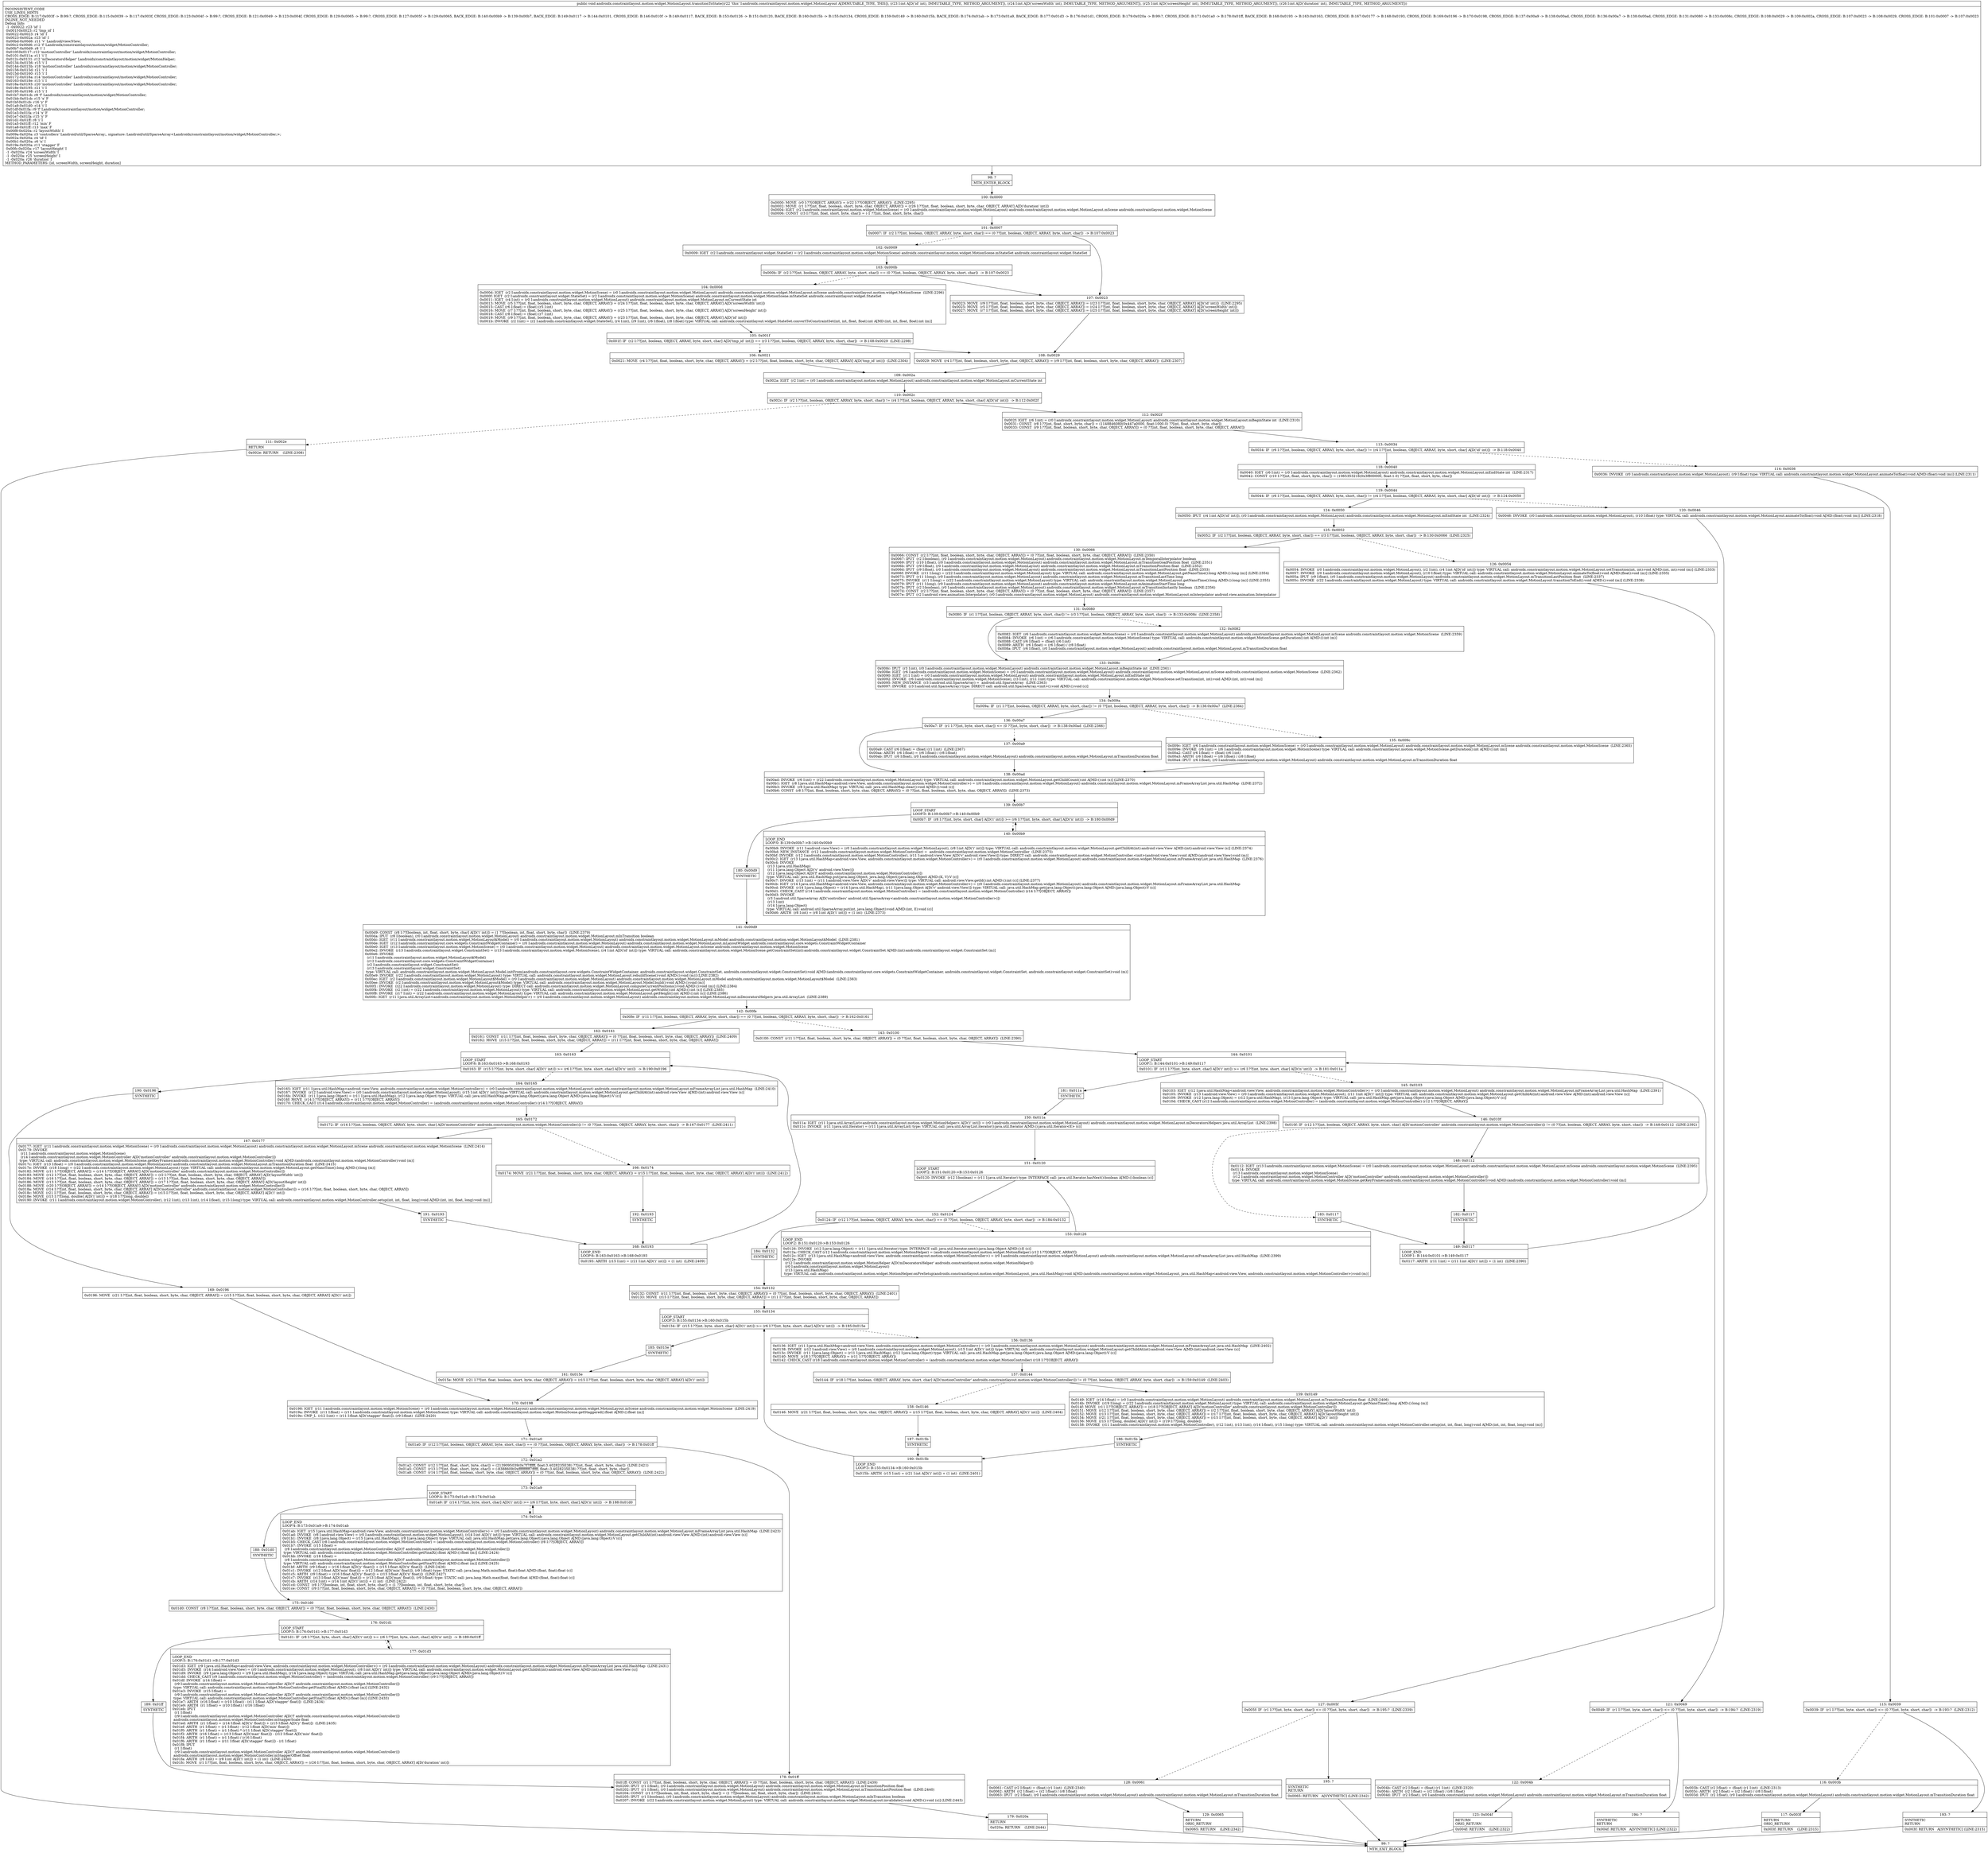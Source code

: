 digraph "CFG forandroidx.constraintlayout.motion.widget.MotionLayout.transitionToState(IIII)V" {
Node_98 [shape=record,label="{98\:\ ?|MTH_ENTER_BLOCK\l}"];
Node_100 [shape=record,label="{100\:\ 0x0000|0x0000: MOVE  (r0 I:??[OBJECT, ARRAY]) = (r22 I:??[OBJECT, ARRAY])  (LINE:2295)\l0x0002: MOVE  (r1 I:??[int, float, boolean, short, byte, char, OBJECT, ARRAY]) = (r26 I:??[int, float, boolean, short, byte, char, OBJECT, ARRAY] A[D('duration' int)]) \l0x0004: IGET  (r2 I:androidx.constraintlayout.motion.widget.MotionScene) = (r0 I:androidx.constraintlayout.motion.widget.MotionLayout) androidx.constraintlayout.motion.widget.MotionLayout.mScene androidx.constraintlayout.motion.widget.MotionScene \l0x0006: CONST  (r3 I:??[int, float, short, byte, char]) = (\-1 ??[int, float, short, byte, char]) \l}"];
Node_101 [shape=record,label="{101\:\ 0x0007|0x0007: IF  (r2 I:??[int, boolean, OBJECT, ARRAY, byte, short, char]) == (0 ??[int, boolean, OBJECT, ARRAY, byte, short, char])  \-\> B:107:0x0023 \l}"];
Node_102 [shape=record,label="{102\:\ 0x0009|0x0009: IGET  (r2 I:androidx.constraintlayout.widget.StateSet) = (r2 I:androidx.constraintlayout.motion.widget.MotionScene) androidx.constraintlayout.motion.widget.MotionScene.mStateSet androidx.constraintlayout.widget.StateSet \l}"];
Node_103 [shape=record,label="{103\:\ 0x000b|0x000b: IF  (r2 I:??[int, boolean, OBJECT, ARRAY, byte, short, char]) == (0 ??[int, boolean, OBJECT, ARRAY, byte, short, char])  \-\> B:107:0x0023 \l}"];
Node_104 [shape=record,label="{104\:\ 0x000d|0x000d: IGET  (r2 I:androidx.constraintlayout.motion.widget.MotionScene) = (r0 I:androidx.constraintlayout.motion.widget.MotionLayout) androidx.constraintlayout.motion.widget.MotionLayout.mScene androidx.constraintlayout.motion.widget.MotionScene  (LINE:2296)\l0x000f: IGET  (r2 I:androidx.constraintlayout.widget.StateSet) = (r2 I:androidx.constraintlayout.motion.widget.MotionScene) androidx.constraintlayout.motion.widget.MotionScene.mStateSet androidx.constraintlayout.widget.StateSet \l0x0011: IGET  (r4 I:int) = (r0 I:androidx.constraintlayout.motion.widget.MotionLayout) androidx.constraintlayout.motion.widget.MotionLayout.mCurrentState int \l0x0013: MOVE  (r5 I:??[int, float, boolean, short, byte, char, OBJECT, ARRAY]) = (r24 I:??[int, float, boolean, short, byte, char, OBJECT, ARRAY] A[D('screenWidth' int)]) \l0x0015: CAST (r6 I:float) = (float) (r5 I:int) \l0x0016: MOVE  (r7 I:??[int, float, boolean, short, byte, char, OBJECT, ARRAY]) = (r25 I:??[int, float, boolean, short, byte, char, OBJECT, ARRAY] A[D('screenHeight' int)]) \l0x0018: CAST (r8 I:float) = (float) (r7 I:int) \l0x0019: MOVE  (r9 I:??[int, float, boolean, short, byte, char, OBJECT, ARRAY]) = (r23 I:??[int, float, boolean, short, byte, char, OBJECT, ARRAY] A[D('id' int)]) \l0x001b: INVOKE  (r2 I:int) = (r2 I:androidx.constraintlayout.widget.StateSet), (r4 I:int), (r9 I:int), (r6 I:float), (r8 I:float) type: VIRTUAL call: androidx.constraintlayout.widget.StateSet.convertToConstraintSet(int, int, float, float):int A[MD:(int, int, float, float):int (m)]\l}"];
Node_105 [shape=record,label="{105\:\ 0x001f|0x001f: IF  (r2 I:??[int, boolean, OBJECT, ARRAY, byte, short, char] A[D('tmp_id' int)]) == (r3 I:??[int, boolean, OBJECT, ARRAY, byte, short, char])  \-\> B:108:0x0029  (LINE:2298)\l}"];
Node_106 [shape=record,label="{106\:\ 0x0021|0x0021: MOVE  (r4 I:??[int, float, boolean, short, byte, char, OBJECT, ARRAY]) = (r2 I:??[int, float, boolean, short, byte, char, OBJECT, ARRAY] A[D('tmp_id' int)])  (LINE:2304)\l}"];
Node_109 [shape=record,label="{109\:\ 0x002a|0x002a: IGET  (r2 I:int) = (r0 I:androidx.constraintlayout.motion.widget.MotionLayout) androidx.constraintlayout.motion.widget.MotionLayout.mCurrentState int \l}"];
Node_110 [shape=record,label="{110\:\ 0x002c|0x002c: IF  (r2 I:??[int, boolean, OBJECT, ARRAY, byte, short, char]) != (r4 I:??[int, boolean, OBJECT, ARRAY, byte, short, char] A[D('id' int)])  \-\> B:112:0x002f \l}"];
Node_111 [shape=record,label="{111\:\ 0x002e|RETURN\l|0x002e: RETURN    (LINE:2308)\l}"];
Node_99 [shape=record,label="{99\:\ ?|MTH_EXIT_BLOCK\l}"];
Node_112 [shape=record,label="{112\:\ 0x002f|0x002f: IGET  (r6 I:int) = (r0 I:androidx.constraintlayout.motion.widget.MotionLayout) androidx.constraintlayout.motion.widget.MotionLayout.mBeginState int  (LINE:2310)\l0x0031: CONST  (r8 I:??[int, float, short, byte, char]) = (1148846080(0x447a0000, float:1000.0) ??[int, float, short, byte, char]) \l0x0033: CONST  (r9 I:??[int, float, boolean, short, byte, char, OBJECT, ARRAY]) = (0 ??[int, float, boolean, short, byte, char, OBJECT, ARRAY]) \l}"];
Node_113 [shape=record,label="{113\:\ 0x0034|0x0034: IF  (r6 I:??[int, boolean, OBJECT, ARRAY, byte, short, char]) != (r4 I:??[int, boolean, OBJECT, ARRAY, byte, short, char] A[D('id' int)])  \-\> B:118:0x0040 \l}"];
Node_114 [shape=record,label="{114\:\ 0x0036|0x0036: INVOKE  (r0 I:androidx.constraintlayout.motion.widget.MotionLayout), (r9 I:float) type: VIRTUAL call: androidx.constraintlayout.motion.widget.MotionLayout.animateTo(float):void A[MD:(float):void (m)] (LINE:2311)\l}"];
Node_115 [shape=record,label="{115\:\ 0x0039|0x0039: IF  (r1 I:??[int, byte, short, char]) \<= (0 ??[int, byte, short, char])  \-\> B:193:?  (LINE:2312)\l}"];
Node_116 [shape=record,label="{116\:\ 0x003b|0x003b: CAST (r2 I:float) = (float) (r1 I:int)  (LINE:2313)\l0x003c: ARITH  (r2 I:float) = (r2 I:float) \/ (r8 I:float) \l0x003d: IPUT  (r2 I:float), (r0 I:androidx.constraintlayout.motion.widget.MotionLayout) androidx.constraintlayout.motion.widget.MotionLayout.mTransitionDuration float \l}"];
Node_117 [shape=record,label="{117\:\ 0x003f|RETURN\lORIG_RETURN\l|0x003f: RETURN    (LINE:2315)\l}"];
Node_193 [shape=record,label="{193\:\ ?|SYNTHETIC\lRETURN\l|0x003f: RETURN   A[SYNTHETIC] (LINE:2315)\l}"];
Node_118 [shape=record,label="{118\:\ 0x0040|0x0040: IGET  (r6 I:int) = (r0 I:androidx.constraintlayout.motion.widget.MotionLayout) androidx.constraintlayout.motion.widget.MotionLayout.mEndState int  (LINE:2317)\l0x0042: CONST  (r10 I:??[int, float, short, byte, char]) = (1065353216(0x3f800000, float:1.0) ??[int, float, short, byte, char]) \l}"];
Node_119 [shape=record,label="{119\:\ 0x0044|0x0044: IF  (r6 I:??[int, boolean, OBJECT, ARRAY, byte, short, char]) != (r4 I:??[int, boolean, OBJECT, ARRAY, byte, short, char] A[D('id' int)])  \-\> B:124:0x0050 \l}"];
Node_120 [shape=record,label="{120\:\ 0x0046|0x0046: INVOKE  (r0 I:androidx.constraintlayout.motion.widget.MotionLayout), (r10 I:float) type: VIRTUAL call: androidx.constraintlayout.motion.widget.MotionLayout.animateTo(float):void A[MD:(float):void (m)] (LINE:2318)\l}"];
Node_121 [shape=record,label="{121\:\ 0x0049|0x0049: IF  (r1 I:??[int, byte, short, char]) \<= (0 ??[int, byte, short, char])  \-\> B:194:?  (LINE:2319)\l}"];
Node_122 [shape=record,label="{122\:\ 0x004b|0x004b: CAST (r2 I:float) = (float) (r1 I:int)  (LINE:2320)\l0x004c: ARITH  (r2 I:float) = (r2 I:float) \/ (r8 I:float) \l0x004d: IPUT  (r2 I:float), (r0 I:androidx.constraintlayout.motion.widget.MotionLayout) androidx.constraintlayout.motion.widget.MotionLayout.mTransitionDuration float \l}"];
Node_123 [shape=record,label="{123\:\ 0x004f|RETURN\lORIG_RETURN\l|0x004f: RETURN    (LINE:2322)\l}"];
Node_194 [shape=record,label="{194\:\ ?|SYNTHETIC\lRETURN\l|0x004f: RETURN   A[SYNTHETIC] (LINE:2322)\l}"];
Node_124 [shape=record,label="{124\:\ 0x0050|0x0050: IPUT  (r4 I:int A[D('id' int)]), (r0 I:androidx.constraintlayout.motion.widget.MotionLayout) androidx.constraintlayout.motion.widget.MotionLayout.mEndState int  (LINE:2324)\l}"];
Node_125 [shape=record,label="{125\:\ 0x0052|0x0052: IF  (r2 I:??[int, boolean, OBJECT, ARRAY, byte, short, char]) == (r3 I:??[int, boolean, OBJECT, ARRAY, byte, short, char])  \-\> B:130:0x0066  (LINE:2325)\l}"];
Node_126 [shape=record,label="{126\:\ 0x0054|0x0054: INVOKE  (r0 I:androidx.constraintlayout.motion.widget.MotionLayout), (r2 I:int), (r4 I:int A[D('id' int)]) type: VIRTUAL call: androidx.constraintlayout.motion.widget.MotionLayout.setTransition(int, int):void A[MD:(int, int):void (m)] (LINE:2333)\l0x0057: INVOKE  (r0 I:androidx.constraintlayout.motion.widget.MotionLayout), (r10 I:float) type: VIRTUAL call: androidx.constraintlayout.motion.widget.MotionLayout.animateTo(float):void A[MD:(float):void (m)] (LINE:2335)\l0x005a: IPUT  (r9 I:float), (r0 I:androidx.constraintlayout.motion.widget.MotionLayout) androidx.constraintlayout.motion.widget.MotionLayout.mTransitionLastPosition float  (LINE:2337)\l0x005c: INVOKE  (r22 I:androidx.constraintlayout.motion.widget.MotionLayout) type: VIRTUAL call: androidx.constraintlayout.motion.widget.MotionLayout.transitionToEnd():void A[MD:():void (m)] (LINE:2338)\l}"];
Node_127 [shape=record,label="{127\:\ 0x005f|0x005f: IF  (r1 I:??[int, byte, short, char]) \<= (0 ??[int, byte, short, char])  \-\> B:195:?  (LINE:2339)\l}"];
Node_128 [shape=record,label="{128\:\ 0x0061|0x0061: CAST (r2 I:float) = (float) (r1 I:int)  (LINE:2340)\l0x0062: ARITH  (r2 I:float) = (r2 I:float) \/ (r8 I:float) \l0x0063: IPUT  (r2 I:float), (r0 I:androidx.constraintlayout.motion.widget.MotionLayout) androidx.constraintlayout.motion.widget.MotionLayout.mTransitionDuration float \l}"];
Node_129 [shape=record,label="{129\:\ 0x0065|RETURN\lORIG_RETURN\l|0x0065: RETURN    (LINE:2342)\l}"];
Node_195 [shape=record,label="{195\:\ ?|SYNTHETIC\lRETURN\l|0x0065: RETURN   A[SYNTHETIC] (LINE:2342)\l}"];
Node_130 [shape=record,label="{130\:\ 0x0066|0x0066: CONST  (r2 I:??[int, float, boolean, short, byte, char, OBJECT, ARRAY]) = (0 ??[int, float, boolean, short, byte, char, OBJECT, ARRAY])  (LINE:2350)\l0x0067: IPUT  (r2 I:boolean), (r0 I:androidx.constraintlayout.motion.widget.MotionLayout) androidx.constraintlayout.motion.widget.MotionLayout.mTemporalInterpolator boolean \l0x0069: IPUT  (r10 I:float), (r0 I:androidx.constraintlayout.motion.widget.MotionLayout) androidx.constraintlayout.motion.widget.MotionLayout.mTransitionGoalPosition float  (LINE:2351)\l0x006b: IPUT  (r9 I:float), (r0 I:androidx.constraintlayout.motion.widget.MotionLayout) androidx.constraintlayout.motion.widget.MotionLayout.mTransitionPosition float  (LINE:2352)\l0x006d: IPUT  (r9 I:float), (r0 I:androidx.constraintlayout.motion.widget.MotionLayout) androidx.constraintlayout.motion.widget.MotionLayout.mTransitionLastPosition float  (LINE:2353)\l0x006f: INVOKE  (r11 I:long) = (r22 I:androidx.constraintlayout.motion.widget.MotionLayout) type: VIRTUAL call: androidx.constraintlayout.motion.widget.MotionLayout.getNanoTime():long A[MD:():long (m)] (LINE:2354)\l0x0073: IPUT  (r11 I:long), (r0 I:androidx.constraintlayout.motion.widget.MotionLayout) androidx.constraintlayout.motion.widget.MotionLayout.mTransitionLastTime long \l0x0075: INVOKE  (r11 I:long) = (r22 I:androidx.constraintlayout.motion.widget.MotionLayout) type: VIRTUAL call: androidx.constraintlayout.motion.widget.MotionLayout.getNanoTime():long A[MD:():long (m)] (LINE:2355)\l0x0079: IPUT  (r11 I:long), (r0 I:androidx.constraintlayout.motion.widget.MotionLayout) androidx.constraintlayout.motion.widget.MotionLayout.mAnimationStartTime long \l0x007b: IPUT  (r2 I:boolean), (r0 I:androidx.constraintlayout.motion.widget.MotionLayout) androidx.constraintlayout.motion.widget.MotionLayout.mTransitionInstantly boolean  (LINE:2356)\l0x007d: CONST  (r2 I:??[int, float, boolean, short, byte, char, OBJECT, ARRAY]) = (0 ??[int, float, boolean, short, byte, char, OBJECT, ARRAY])  (LINE:2357)\l0x007e: IPUT  (r2 I:android.view.animation.Interpolator), (r0 I:androidx.constraintlayout.motion.widget.MotionLayout) androidx.constraintlayout.motion.widget.MotionLayout.mInterpolator android.view.animation.Interpolator \l}"];
Node_131 [shape=record,label="{131\:\ 0x0080|0x0080: IF  (r1 I:??[int, boolean, OBJECT, ARRAY, byte, short, char]) != (r3 I:??[int, boolean, OBJECT, ARRAY, byte, short, char])  \-\> B:133:0x008c  (LINE:2358)\l}"];
Node_132 [shape=record,label="{132\:\ 0x0082|0x0082: IGET  (r6 I:androidx.constraintlayout.motion.widget.MotionScene) = (r0 I:androidx.constraintlayout.motion.widget.MotionLayout) androidx.constraintlayout.motion.widget.MotionLayout.mScene androidx.constraintlayout.motion.widget.MotionScene  (LINE:2359)\l0x0084: INVOKE  (r6 I:int) = (r6 I:androidx.constraintlayout.motion.widget.MotionScene) type: VIRTUAL call: androidx.constraintlayout.motion.widget.MotionScene.getDuration():int A[MD:():int (m)]\l0x0088: CAST (r6 I:float) = (float) (r6 I:int) \l0x0089: ARITH  (r6 I:float) = (r6 I:float) \/ (r8 I:float) \l0x008a: IPUT  (r6 I:float), (r0 I:androidx.constraintlayout.motion.widget.MotionLayout) androidx.constraintlayout.motion.widget.MotionLayout.mTransitionDuration float \l}"];
Node_133 [shape=record,label="{133\:\ 0x008c|0x008c: IPUT  (r3 I:int), (r0 I:androidx.constraintlayout.motion.widget.MotionLayout) androidx.constraintlayout.motion.widget.MotionLayout.mBeginState int  (LINE:2361)\l0x008e: IGET  (r6 I:androidx.constraintlayout.motion.widget.MotionScene) = (r0 I:androidx.constraintlayout.motion.widget.MotionLayout) androidx.constraintlayout.motion.widget.MotionLayout.mScene androidx.constraintlayout.motion.widget.MotionScene  (LINE:2362)\l0x0090: IGET  (r11 I:int) = (r0 I:androidx.constraintlayout.motion.widget.MotionLayout) androidx.constraintlayout.motion.widget.MotionLayout.mEndState int \l0x0092: INVOKE  (r6 I:androidx.constraintlayout.motion.widget.MotionScene), (r3 I:int), (r11 I:int) type: VIRTUAL call: androidx.constraintlayout.motion.widget.MotionScene.setTransition(int, int):void A[MD:(int, int):void (m)]\l0x0095: NEW_INSTANCE  (r3 I:android.util.SparseArray) =  android.util.SparseArray  (LINE:2363)\l0x0097: INVOKE  (r3 I:android.util.SparseArray) type: DIRECT call: android.util.SparseArray.\<init\>():void A[MD:():void (c)]\l}"];
Node_134 [shape=record,label="{134\:\ 0x009a|0x009a: IF  (r1 I:??[int, boolean, OBJECT, ARRAY, byte, short, char]) != (0 ??[int, boolean, OBJECT, ARRAY, byte, short, char])  \-\> B:136:0x00a7  (LINE:2364)\l}"];
Node_135 [shape=record,label="{135\:\ 0x009c|0x009c: IGET  (r6 I:androidx.constraintlayout.motion.widget.MotionScene) = (r0 I:androidx.constraintlayout.motion.widget.MotionLayout) androidx.constraintlayout.motion.widget.MotionLayout.mScene androidx.constraintlayout.motion.widget.MotionScene  (LINE:2365)\l0x009e: INVOKE  (r6 I:int) = (r6 I:androidx.constraintlayout.motion.widget.MotionScene) type: VIRTUAL call: androidx.constraintlayout.motion.widget.MotionScene.getDuration():int A[MD:():int (m)]\l0x00a2: CAST (r6 I:float) = (float) (r6 I:int) \l0x00a3: ARITH  (r6 I:float) = (r6 I:float) \/ (r8 I:float) \l0x00a4: IPUT  (r6 I:float), (r0 I:androidx.constraintlayout.motion.widget.MotionLayout) androidx.constraintlayout.motion.widget.MotionLayout.mTransitionDuration float \l}"];
Node_138 [shape=record,label="{138\:\ 0x00ad|0x00ad: INVOKE  (r6 I:int) = (r22 I:androidx.constraintlayout.motion.widget.MotionLayout) type: VIRTUAL call: androidx.constraintlayout.motion.widget.MotionLayout.getChildCount():int A[MD:():int (s)] (LINE:2370)\l0x00b1: IGET  (r8 I:java.util.HashMap\<android.view.View, androidx.constraintlayout.motion.widget.MotionController\>) = (r0 I:androidx.constraintlayout.motion.widget.MotionLayout) androidx.constraintlayout.motion.widget.MotionLayout.mFrameArrayList java.util.HashMap  (LINE:2372)\l0x00b3: INVOKE  (r8 I:java.util.HashMap) type: VIRTUAL call: java.util.HashMap.clear():void A[MD:():void (c)]\l0x00b6: CONST  (r8 I:??[int, float, boolean, short, byte, char, OBJECT, ARRAY]) = (0 ??[int, float, boolean, short, byte, char, OBJECT, ARRAY])  (LINE:2373)\l}"];
Node_139 [shape=record,label="{139\:\ 0x00b7|LOOP_START\lLOOP:0: B:139:0x00b7\-\>B:140:0x00b9\l|0x00b7: IF  (r8 I:??[int, byte, short, char] A[D('i' int)]) \>= (r6 I:??[int, byte, short, char] A[D('n' int)])  \-\> B:180:0x00d9 \l}"];
Node_140 [shape=record,label="{140\:\ 0x00b9|LOOP_END\lLOOP:0: B:139:0x00b7\-\>B:140:0x00b9\l|0x00b9: INVOKE  (r11 I:android.view.View) = (r0 I:androidx.constraintlayout.motion.widget.MotionLayout), (r8 I:int A[D('i' int)]) type: VIRTUAL call: androidx.constraintlayout.motion.widget.MotionLayout.getChildAt(int):android.view.View A[MD:(int):android.view.View (s)] (LINE:2374)\l0x00bd: NEW_INSTANCE  (r12 I:androidx.constraintlayout.motion.widget.MotionController) =  androidx.constraintlayout.motion.widget.MotionController  (LINE:2375)\l0x00bf: INVOKE  (r12 I:androidx.constraintlayout.motion.widget.MotionController), (r11 I:android.view.View A[D('v' android.view.View)]) type: DIRECT call: androidx.constraintlayout.motion.widget.MotionController.\<init\>(android.view.View):void A[MD:(android.view.View):void (m)]\l0x00c2: IGET  (r13 I:java.util.HashMap\<android.view.View, androidx.constraintlayout.motion.widget.MotionController\>) = (r0 I:androidx.constraintlayout.motion.widget.MotionLayout) androidx.constraintlayout.motion.widget.MotionLayout.mFrameArrayList java.util.HashMap  (LINE:2376)\l0x00c4: INVOKE  \l  (r13 I:java.util.HashMap)\l  (r11 I:java.lang.Object A[D('v' android.view.View)])\l  (r12 I:java.lang.Object A[D('f' androidx.constraintlayout.motion.widget.MotionController)])\l type: VIRTUAL call: java.util.HashMap.put(java.lang.Object, java.lang.Object):java.lang.Object A[MD:(K, V):V (c)]\l0x00c7: INVOKE  (r13 I:int) = (r11 I:android.view.View A[D('v' android.view.View)]) type: VIRTUAL call: android.view.View.getId():int A[MD:():int (c)] (LINE:2377)\l0x00cb: IGET  (r14 I:java.util.HashMap\<android.view.View, androidx.constraintlayout.motion.widget.MotionController\>) = (r0 I:androidx.constraintlayout.motion.widget.MotionLayout) androidx.constraintlayout.motion.widget.MotionLayout.mFrameArrayList java.util.HashMap \l0x00cd: INVOKE  (r14 I:java.lang.Object) = (r14 I:java.util.HashMap), (r11 I:java.lang.Object A[D('v' android.view.View)]) type: VIRTUAL call: java.util.HashMap.get(java.lang.Object):java.lang.Object A[MD:(java.lang.Object):V (c)]\l0x00d1: CHECK_CAST (r14 I:androidx.constraintlayout.motion.widget.MotionController) = (androidx.constraintlayout.motion.widget.MotionController) (r14 I:??[OBJECT, ARRAY]) \l0x00d3: INVOKE  \l  (r3 I:android.util.SparseArray A[D('controllers' android.util.SparseArray\<androidx.constraintlayout.motion.widget.MotionController\>)])\l  (r13 I:int)\l  (r14 I:java.lang.Object)\l type: VIRTUAL call: android.util.SparseArray.put(int, java.lang.Object):void A[MD:(int, E):void (c)]\l0x00d6: ARITH  (r8 I:int) = (r8 I:int A[D('i' int)]) + (1 int)  (LINE:2373)\l}"];
Node_180 [shape=record,label="{180\:\ 0x00d9|SYNTHETIC\l}"];
Node_141 [shape=record,label="{141\:\ 0x00d9|0x00d9: CONST  (r8 I:??[boolean, int, float, short, byte, char] A[D('i' int)]) = (1 ??[boolean, int, float, short, byte, char])  (LINE:2379)\l0x00da: IPUT  (r8 I:boolean), (r0 I:androidx.constraintlayout.motion.widget.MotionLayout) androidx.constraintlayout.motion.widget.MotionLayout.mInTransition boolean \l0x00dc: IGET  (r11 I:androidx.constraintlayout.motion.widget.MotionLayout$Model) = (r0 I:androidx.constraintlayout.motion.widget.MotionLayout) androidx.constraintlayout.motion.widget.MotionLayout.mModel androidx.constraintlayout.motion.widget.MotionLayout$Model  (LINE:2381)\l0x00de: IGET  (r12 I:androidx.constraintlayout.core.widgets.ConstraintWidgetContainer) = (r0 I:androidx.constraintlayout.motion.widget.MotionLayout) androidx.constraintlayout.motion.widget.MotionLayout.mLayoutWidget androidx.constraintlayout.core.widgets.ConstraintWidgetContainer \l0x00e0: IGET  (r13 I:androidx.constraintlayout.motion.widget.MotionScene) = (r0 I:androidx.constraintlayout.motion.widget.MotionLayout) androidx.constraintlayout.motion.widget.MotionLayout.mScene androidx.constraintlayout.motion.widget.MotionScene \l0x00e2: INVOKE  (r13 I:androidx.constraintlayout.widget.ConstraintSet) = (r13 I:androidx.constraintlayout.motion.widget.MotionScene), (r4 I:int A[D('id' int)]) type: VIRTUAL call: androidx.constraintlayout.motion.widget.MotionScene.getConstraintSet(int):androidx.constraintlayout.widget.ConstraintSet A[MD:(int):androidx.constraintlayout.widget.ConstraintSet (m)]\l0x00e6: INVOKE  \l  (r11 I:androidx.constraintlayout.motion.widget.MotionLayout$Model)\l  (r12 I:androidx.constraintlayout.core.widgets.ConstraintWidgetContainer)\l  (r2 I:androidx.constraintlayout.widget.ConstraintSet)\l  (r13 I:androidx.constraintlayout.widget.ConstraintSet)\l type: VIRTUAL call: androidx.constraintlayout.motion.widget.MotionLayout.Model.initFrom(androidx.constraintlayout.core.widgets.ConstraintWidgetContainer, androidx.constraintlayout.widget.ConstraintSet, androidx.constraintlayout.widget.ConstraintSet):void A[MD:(androidx.constraintlayout.core.widgets.ConstraintWidgetContainer, androidx.constraintlayout.widget.ConstraintSet, androidx.constraintlayout.widget.ConstraintSet):void (m)]\l0x00e9: INVOKE  (r22 I:androidx.constraintlayout.motion.widget.MotionLayout) type: VIRTUAL call: androidx.constraintlayout.motion.widget.MotionLayout.rebuildScene():void A[MD:():void (m)] (LINE:2382)\l0x00ec: IGET  (r2 I:androidx.constraintlayout.motion.widget.MotionLayout$Model) = (r0 I:androidx.constraintlayout.motion.widget.MotionLayout) androidx.constraintlayout.motion.widget.MotionLayout.mModel androidx.constraintlayout.motion.widget.MotionLayout$Model  (LINE:2383)\l0x00ee: INVOKE  (r2 I:androidx.constraintlayout.motion.widget.MotionLayout$Model) type: VIRTUAL call: androidx.constraintlayout.motion.widget.MotionLayout.Model.build():void A[MD:():void (m)]\l0x00f1: INVOKE  (r22 I:androidx.constraintlayout.motion.widget.MotionLayout) type: DIRECT call: androidx.constraintlayout.motion.widget.MotionLayout.computeCurrentPositions():void A[MD:():void (m)] (LINE:2384)\l0x00f4: INVOKE  (r2 I:int) = (r22 I:androidx.constraintlayout.motion.widget.MotionLayout) type: VIRTUAL call: androidx.constraintlayout.motion.widget.MotionLayout.getWidth():int A[MD:():int (s)] (LINE:2385)\l0x00f8: INVOKE  (r17 I:int) = (r22 I:androidx.constraintlayout.motion.widget.MotionLayout) type: VIRTUAL call: androidx.constraintlayout.motion.widget.MotionLayout.getHeight():int A[MD:():int (s)] (LINE:2386)\l0x00fc: IGET  (r11 I:java.util.ArrayList\<androidx.constraintlayout.motion.widget.MotionHelper\>) = (r0 I:androidx.constraintlayout.motion.widget.MotionLayout) androidx.constraintlayout.motion.widget.MotionLayout.mDecoratorsHelpers java.util.ArrayList  (LINE:2389)\l}"];
Node_142 [shape=record,label="{142\:\ 0x00fe|0x00fe: IF  (r11 I:??[int, boolean, OBJECT, ARRAY, byte, short, char]) == (0 ??[int, boolean, OBJECT, ARRAY, byte, short, char])  \-\> B:162:0x0161 \l}"];
Node_143 [shape=record,label="{143\:\ 0x0100|0x0100: CONST  (r11 I:??[int, float, boolean, short, byte, char, OBJECT, ARRAY]) = (0 ??[int, float, boolean, short, byte, char, OBJECT, ARRAY])  (LINE:2390)\l}"];
Node_144 [shape=record,label="{144\:\ 0x0101|LOOP_START\lLOOP:1: B:144:0x0101\-\>B:149:0x0117\l|0x0101: IF  (r11 I:??[int, byte, short, char] A[D('i' int)]) \>= (r6 I:??[int, byte, short, char] A[D('n' int)])  \-\> B:181:0x011a \l}"];
Node_145 [shape=record,label="{145\:\ 0x0103|0x0103: IGET  (r12 I:java.util.HashMap\<android.view.View, androidx.constraintlayout.motion.widget.MotionController\>) = (r0 I:androidx.constraintlayout.motion.widget.MotionLayout) androidx.constraintlayout.motion.widget.MotionLayout.mFrameArrayList java.util.HashMap  (LINE:2391)\l0x0105: INVOKE  (r13 I:android.view.View) = (r0 I:androidx.constraintlayout.motion.widget.MotionLayout), (r11 I:int A[D('i' int)]) type: VIRTUAL call: androidx.constraintlayout.motion.widget.MotionLayout.getChildAt(int):android.view.View A[MD:(int):android.view.View (s)]\l0x0109: INVOKE  (r12 I:java.lang.Object) = (r12 I:java.util.HashMap), (r13 I:java.lang.Object) type: VIRTUAL call: java.util.HashMap.get(java.lang.Object):java.lang.Object A[MD:(java.lang.Object):V (c)]\l0x010d: CHECK_CAST (r12 I:androidx.constraintlayout.motion.widget.MotionController) = (androidx.constraintlayout.motion.widget.MotionController) (r12 I:??[OBJECT, ARRAY]) \l}"];
Node_146 [shape=record,label="{146\:\ 0x010f|0x010f: IF  (r12 I:??[int, boolean, OBJECT, ARRAY, byte, short, char] A[D('motionController' androidx.constraintlayout.motion.widget.MotionController)]) != (0 ??[int, boolean, OBJECT, ARRAY, byte, short, char])  \-\> B:148:0x0112  (LINE:2392)\l}"];
Node_148 [shape=record,label="{148\:\ 0x0112|0x0112: IGET  (r13 I:androidx.constraintlayout.motion.widget.MotionScene) = (r0 I:androidx.constraintlayout.motion.widget.MotionLayout) androidx.constraintlayout.motion.widget.MotionLayout.mScene androidx.constraintlayout.motion.widget.MotionScene  (LINE:2395)\l0x0114: INVOKE  \l  (r13 I:androidx.constraintlayout.motion.widget.MotionScene)\l  (r12 I:androidx.constraintlayout.motion.widget.MotionController A[D('motionController' androidx.constraintlayout.motion.widget.MotionController)])\l type: VIRTUAL call: androidx.constraintlayout.motion.widget.MotionScene.getKeyFrames(androidx.constraintlayout.motion.widget.MotionController):void A[MD:(androidx.constraintlayout.motion.widget.MotionController):void (m)]\l}"];
Node_182 [shape=record,label="{182\:\ 0x0117|SYNTHETIC\l}"];
Node_149 [shape=record,label="{149\:\ 0x0117|LOOP_END\lLOOP:1: B:144:0x0101\-\>B:149:0x0117\l|0x0117: ARITH  (r11 I:int) = (r11 I:int A[D('i' int)]) + (1 int)  (LINE:2390)\l}"];
Node_183 [shape=record,label="{183\:\ 0x0117|SYNTHETIC\l}"];
Node_181 [shape=record,label="{181\:\ 0x011a|SYNTHETIC\l}"];
Node_150 [shape=record,label="{150\:\ 0x011a|0x011a: IGET  (r11 I:java.util.ArrayList\<androidx.constraintlayout.motion.widget.MotionHelper\> A[D('i' int)]) = (r0 I:androidx.constraintlayout.motion.widget.MotionLayout) androidx.constraintlayout.motion.widget.MotionLayout.mDecoratorsHelpers java.util.ArrayList  (LINE:2398)\l0x011c: INVOKE  (r11 I:java.util.Iterator) = (r11 I:java.util.ArrayList) type: VIRTUAL call: java.util.ArrayList.iterator():java.util.Iterator A[MD:():java.util.Iterator\<E\> (c)]\l}"];
Node_151 [shape=record,label="{151\:\ 0x0120|LOOP_START\lLOOP:2: B:151:0x0120\-\>B:153:0x0126\l|0x0120: INVOKE  (r12 I:boolean) = (r11 I:java.util.Iterator) type: INTERFACE call: java.util.Iterator.hasNext():boolean A[MD:():boolean (c)]\l}"];
Node_152 [shape=record,label="{152\:\ 0x0124|0x0124: IF  (r12 I:??[int, boolean, OBJECT, ARRAY, byte, short, char]) == (0 ??[int, boolean, OBJECT, ARRAY, byte, short, char])  \-\> B:184:0x0132 \l}"];
Node_153 [shape=record,label="{153\:\ 0x0126|LOOP_END\lLOOP:2: B:151:0x0120\-\>B:153:0x0126\l|0x0126: INVOKE  (r12 I:java.lang.Object) = (r11 I:java.util.Iterator) type: INTERFACE call: java.util.Iterator.next():java.lang.Object A[MD:():E (c)]\l0x012a: CHECK_CAST (r12 I:androidx.constraintlayout.motion.widget.MotionHelper) = (androidx.constraintlayout.motion.widget.MotionHelper) (r12 I:??[OBJECT, ARRAY]) \l0x012c: IGET  (r13 I:java.util.HashMap\<android.view.View, androidx.constraintlayout.motion.widget.MotionController\>) = (r0 I:androidx.constraintlayout.motion.widget.MotionLayout) androidx.constraintlayout.motion.widget.MotionLayout.mFrameArrayList java.util.HashMap  (LINE:2399)\l0x012e: INVOKE  \l  (r12 I:androidx.constraintlayout.motion.widget.MotionHelper A[D('mDecoratorsHelper' androidx.constraintlayout.motion.widget.MotionHelper)])\l  (r0 I:androidx.constraintlayout.motion.widget.MotionLayout)\l  (r13 I:java.util.HashMap)\l type: VIRTUAL call: androidx.constraintlayout.motion.widget.MotionHelper.onPreSetup(androidx.constraintlayout.motion.widget.MotionLayout, java.util.HashMap):void A[MD:(androidx.constraintlayout.motion.widget.MotionLayout, java.util.HashMap\<android.view.View, androidx.constraintlayout.motion.widget.MotionController\>):void (m)]\l}"];
Node_184 [shape=record,label="{184\:\ 0x0132|SYNTHETIC\l}"];
Node_154 [shape=record,label="{154\:\ 0x0132|0x0132: CONST  (r11 I:??[int, float, boolean, short, byte, char, OBJECT, ARRAY]) = (0 ??[int, float, boolean, short, byte, char, OBJECT, ARRAY])  (LINE:2401)\l0x0133: MOVE  (r15 I:??[int, float, boolean, short, byte, char, OBJECT, ARRAY]) = (r11 I:??[int, float, boolean, short, byte, char, OBJECT, ARRAY]) \l}"];
Node_155 [shape=record,label="{155\:\ 0x0134|LOOP_START\lLOOP:3: B:155:0x0134\-\>B:160:0x015b\l|0x0134: IF  (r15 I:??[int, byte, short, char] A[D('i' int)]) \>= (r6 I:??[int, byte, short, char] A[D('n' int)])  \-\> B:185:0x015e \l}"];
Node_156 [shape=record,label="{156\:\ 0x0136|0x0136: IGET  (r11 I:java.util.HashMap\<android.view.View, androidx.constraintlayout.motion.widget.MotionController\>) = (r0 I:androidx.constraintlayout.motion.widget.MotionLayout) androidx.constraintlayout.motion.widget.MotionLayout.mFrameArrayList java.util.HashMap  (LINE:2402)\l0x0138: INVOKE  (r12 I:android.view.View) = (r0 I:androidx.constraintlayout.motion.widget.MotionLayout), (r15 I:int A[D('i' int)]) type: VIRTUAL call: androidx.constraintlayout.motion.widget.MotionLayout.getChildAt(int):android.view.View A[MD:(int):android.view.View (s)]\l0x013c: INVOKE  (r11 I:java.lang.Object) = (r11 I:java.util.HashMap), (r12 I:java.lang.Object) type: VIRTUAL call: java.util.HashMap.get(java.lang.Object):java.lang.Object A[MD:(java.lang.Object):V (c)]\l0x0140: MOVE  (r18 I:??[OBJECT, ARRAY]) = (r11 I:??[OBJECT, ARRAY]) \l0x0142: CHECK_CAST (r18 I:androidx.constraintlayout.motion.widget.MotionController) = (androidx.constraintlayout.motion.widget.MotionController) (r18 I:??[OBJECT, ARRAY]) \l}"];
Node_157 [shape=record,label="{157\:\ 0x0144|0x0144: IF  (r18 I:??[int, boolean, OBJECT, ARRAY, byte, short, char] A[D('motionController' androidx.constraintlayout.motion.widget.MotionController)]) != (0 ??[int, boolean, OBJECT, ARRAY, byte, short, char])  \-\> B:159:0x0149  (LINE:2403)\l}"];
Node_158 [shape=record,label="{158\:\ 0x0146|0x0146: MOVE  (r21 I:??[int, float, boolean, short, byte, char, OBJECT, ARRAY]) = (r15 I:??[int, float, boolean, short, byte, char, OBJECT, ARRAY] A[D('i' int)])  (LINE:2404)\l}"];
Node_187 [shape=record,label="{187\:\ 0x015b|SYNTHETIC\l}"];
Node_160 [shape=record,label="{160\:\ 0x015b|LOOP_END\lLOOP:3: B:155:0x0134\-\>B:160:0x015b\l|0x015b: ARITH  (r15 I:int) = (r21 I:int A[D('i' int)]) + (1 int)  (LINE:2401)\l}"];
Node_159 [shape=record,label="{159\:\ 0x0149|0x0149: IGET  (r14 I:float) = (r0 I:androidx.constraintlayout.motion.widget.MotionLayout) androidx.constraintlayout.motion.widget.MotionLayout.mTransitionDuration float  (LINE:2406)\l0x014b: INVOKE  (r19 I:long) = (r22 I:androidx.constraintlayout.motion.widget.MotionLayout) type: VIRTUAL call: androidx.constraintlayout.motion.widget.MotionLayout.getNanoTime():long A[MD:():long (m)]\l0x014f: MOVE  (r11 I:??[OBJECT, ARRAY]) = (r18 I:??[OBJECT, ARRAY] A[D('motionController' androidx.constraintlayout.motion.widget.MotionController)]) \l0x0151: MOVE  (r12 I:??[int, float, boolean, short, byte, char, OBJECT, ARRAY]) = (r2 I:??[int, float, boolean, short, byte, char, OBJECT, ARRAY] A[D('layoutWidth' int)]) \l0x0152: MOVE  (r13 I:??[int, float, boolean, short, byte, char, OBJECT, ARRAY]) = (r17 I:??[int, float, boolean, short, byte, char, OBJECT, ARRAY] A[D('layoutHeight' int)]) \l0x0154: MOVE  (r21 I:??[int, float, boolean, short, byte, char, OBJECT, ARRAY]) = (r15 I:??[int, float, boolean, short, byte, char, OBJECT, ARRAY] A[D('i' int)]) \l0x0156: MOVE  (r15 I:??[long, double] A[D('i' int)]) = (r19 I:??[long, double]) \l0x0158: INVOKE  (r11 I:androidx.constraintlayout.motion.widget.MotionController), (r12 I:int), (r13 I:int), (r14 I:float), (r15 I:long) type: VIRTUAL call: androidx.constraintlayout.motion.widget.MotionController.setup(int, int, float, long):void A[MD:(int, int, float, long):void (m)]\l}"];
Node_186 [shape=record,label="{186\:\ 0x015b|SYNTHETIC\l}"];
Node_185 [shape=record,label="{185\:\ 0x015e|SYNTHETIC\l}"];
Node_161 [shape=record,label="{161\:\ 0x015e|0x015e: MOVE  (r21 I:??[int, float, boolean, short, byte, char, OBJECT, ARRAY]) = (r15 I:??[int, float, boolean, short, byte, char, OBJECT, ARRAY] A[D('i' int)]) \l}"];
Node_170 [shape=record,label="{170\:\ 0x0198|0x0198: IGET  (r11 I:androidx.constraintlayout.motion.widget.MotionScene) = (r0 I:androidx.constraintlayout.motion.widget.MotionLayout) androidx.constraintlayout.motion.widget.MotionLayout.mScene androidx.constraintlayout.motion.widget.MotionScene  (LINE:2419)\l0x019a: INVOKE  (r11 I:float) = (r11 I:androidx.constraintlayout.motion.widget.MotionScene) type: VIRTUAL call: androidx.constraintlayout.motion.widget.MotionScene.getStaggered():float A[MD:():float (m)]\l0x019e: CMP_L  (r12 I:int) = (r11 I:float A[D('stagger' float)]), (r9 I:float)  (LINE:2420)\l}"];
Node_171 [shape=record,label="{171\:\ 0x01a0|0x01a0: IF  (r12 I:??[int, boolean, OBJECT, ARRAY, byte, short, char]) == (0 ??[int, boolean, OBJECT, ARRAY, byte, short, char])  \-\> B:178:0x01ff \l}"];
Node_172 [shape=record,label="{172\:\ 0x01a2|0x01a2: CONST  (r12 I:??[int, float, short, byte, char]) = (2139095039(0x7f7fffff, float:3.4028235E38) ??[int, float, short, byte, char])  (LINE:2421)\l0x01a5: CONST  (r13 I:??[int, float, short, byte, char]) = (\-8388609(0xffffffffff7fffff, float:\-3.4028235E38) ??[int, float, short, byte, char]) \l0x01a8: CONST  (r14 I:??[int, float, boolean, short, byte, char, OBJECT, ARRAY]) = (0 ??[int, float, boolean, short, byte, char, OBJECT, ARRAY])  (LINE:2422)\l}"];
Node_173 [shape=record,label="{173\:\ 0x01a9|LOOP_START\lLOOP:4: B:173:0x01a9\-\>B:174:0x01ab\l|0x01a9: IF  (r14 I:??[int, byte, short, char] A[D('i' int)]) \>= (r6 I:??[int, byte, short, char] A[D('n' int)])  \-\> B:188:0x01d0 \l}"];
Node_174 [shape=record,label="{174\:\ 0x01ab|LOOP_END\lLOOP:4: B:173:0x01a9\-\>B:174:0x01ab\l|0x01ab: IGET  (r15 I:java.util.HashMap\<android.view.View, androidx.constraintlayout.motion.widget.MotionController\>) = (r0 I:androidx.constraintlayout.motion.widget.MotionLayout) androidx.constraintlayout.motion.widget.MotionLayout.mFrameArrayList java.util.HashMap  (LINE:2423)\l0x01ad: INVOKE  (r8 I:android.view.View) = (r0 I:androidx.constraintlayout.motion.widget.MotionLayout), (r14 I:int A[D('i' int)]) type: VIRTUAL call: androidx.constraintlayout.motion.widget.MotionLayout.getChildAt(int):android.view.View A[MD:(int):android.view.View (s)]\l0x01b1: INVOKE  (r8 I:java.lang.Object) = (r15 I:java.util.HashMap), (r8 I:java.lang.Object) type: VIRTUAL call: java.util.HashMap.get(java.lang.Object):java.lang.Object A[MD:(java.lang.Object):V (c)]\l0x01b5: CHECK_CAST (r8 I:androidx.constraintlayout.motion.widget.MotionController) = (androidx.constraintlayout.motion.widget.MotionController) (r8 I:??[OBJECT, ARRAY]) \l0x01b7: INVOKE  (r15 I:float) = \l  (r8 I:androidx.constraintlayout.motion.widget.MotionController A[D('f' androidx.constraintlayout.motion.widget.MotionController)])\l type: VIRTUAL call: androidx.constraintlayout.motion.widget.MotionController.getFinalX():float A[MD:():float (m)] (LINE:2424)\l0x01bb: INVOKE  (r16 I:float) = \l  (r8 I:androidx.constraintlayout.motion.widget.MotionController A[D('f' androidx.constraintlayout.motion.widget.MotionController)])\l type: VIRTUAL call: androidx.constraintlayout.motion.widget.MotionController.getFinalY():float A[MD:():float (m)] (LINE:2425)\l0x01bf: ARITH  (r9 I:float) = (r16 I:float A[D('y' float)]) + (r15 I:float A[D('x' float)])  (LINE:2426)\l0x01c1: INVOKE  (r12 I:float A[D('min' float)]) = (r12 I:float A[D('min' float)]), (r9 I:float) type: STATIC call: java.lang.Math.min(float, float):float A[MD:(float, float):float (c)]\l0x01c5: ARITH  (r9 I:float) = (r16 I:float A[D('y' float)]) + (r15 I:float A[D('x' float)])  (LINE:2427)\l0x01c7: INVOKE  (r13 I:float A[D('max' float)]) = (r13 I:float A[D('max' float)]), (r9 I:float) type: STATIC call: java.lang.Math.max(float, float):float A[MD:(float, float):float (c)]\l0x01cb: ARITH  (r14 I:int) = (r14 I:int A[D('i' int)]) + (1 int)  (LINE:2422)\l0x01cd: CONST  (r8 I:??[boolean, int, float, short, byte, char]) = (1 ??[boolean, int, float, short, byte, char]) \l0x01ce: CONST  (r9 I:??[int, float, boolean, short, byte, char, OBJECT, ARRAY]) = (0 ??[int, float, boolean, short, byte, char, OBJECT, ARRAY]) \l}"];
Node_188 [shape=record,label="{188\:\ 0x01d0|SYNTHETIC\l}"];
Node_175 [shape=record,label="{175\:\ 0x01d0|0x01d0: CONST  (r8 I:??[int, float, boolean, short, byte, char, OBJECT, ARRAY]) = (0 ??[int, float, boolean, short, byte, char, OBJECT, ARRAY])  (LINE:2430)\l}"];
Node_176 [shape=record,label="{176\:\ 0x01d1|LOOP_START\lLOOP:5: B:176:0x01d1\-\>B:177:0x01d3\l|0x01d1: IF  (r8 I:??[int, byte, short, char] A[D('i' int)]) \>= (r6 I:??[int, byte, short, char] A[D('n' int)])  \-\> B:189:0x01ff \l}"];
Node_177 [shape=record,label="{177\:\ 0x01d3|LOOP_END\lLOOP:5: B:176:0x01d1\-\>B:177:0x01d3\l|0x01d3: IGET  (r9 I:java.util.HashMap\<android.view.View, androidx.constraintlayout.motion.widget.MotionController\>) = (r0 I:androidx.constraintlayout.motion.widget.MotionLayout) androidx.constraintlayout.motion.widget.MotionLayout.mFrameArrayList java.util.HashMap  (LINE:2431)\l0x01d5: INVOKE  (r14 I:android.view.View) = (r0 I:androidx.constraintlayout.motion.widget.MotionLayout), (r8 I:int A[D('i' int)]) type: VIRTUAL call: androidx.constraintlayout.motion.widget.MotionLayout.getChildAt(int):android.view.View A[MD:(int):android.view.View (s)]\l0x01d9: INVOKE  (r9 I:java.lang.Object) = (r9 I:java.util.HashMap), (r14 I:java.lang.Object) type: VIRTUAL call: java.util.HashMap.get(java.lang.Object):java.lang.Object A[MD:(java.lang.Object):V (c)]\l0x01dd: CHECK_CAST (r9 I:androidx.constraintlayout.motion.widget.MotionController) = (androidx.constraintlayout.motion.widget.MotionController) (r9 I:??[OBJECT, ARRAY]) \l0x01df: INVOKE  (r14 I:float) = \l  (r9 I:androidx.constraintlayout.motion.widget.MotionController A[D('f' androidx.constraintlayout.motion.widget.MotionController)])\l type: VIRTUAL call: androidx.constraintlayout.motion.widget.MotionController.getFinalX():float A[MD:():float (m)] (LINE:2432)\l0x01e3: INVOKE  (r15 I:float) = \l  (r9 I:androidx.constraintlayout.motion.widget.MotionController A[D('f' androidx.constraintlayout.motion.widget.MotionController)])\l type: VIRTUAL call: androidx.constraintlayout.motion.widget.MotionController.getFinalY():float A[MD:():float (m)] (LINE:2433)\l0x01e7: ARITH  (r16 I:float) = (r10 I:float) \- (r11 I:float A[D('stagger' float)])  (LINE:2434)\l0x01e9: ARITH  (r1 I:float) = (r10 I:float) \/ (r16 I:float) \l0x01eb: IPUT  \l  (r1 I:float)\l  (r9 I:androidx.constraintlayout.motion.widget.MotionController A[D('f' androidx.constraintlayout.motion.widget.MotionController)])\l androidx.constraintlayout.motion.widget.MotionController.mStaggerScale float \l0x01ed: ARITH  (r1 I:float) = (r14 I:float A[D('x' float)]) + (r15 I:float A[D('y' float)])  (LINE:2435)\l0x01ef: ARITH  (r1 I:float) = (r1 I:float) \- (r12 I:float A[D('min' float)]) \l0x01f0: ARITH  (r1 I:float) = (r1 I:float) * (r11 I:float A[D('stagger' float)]) \l0x01f2: ARITH  (r16 I:float) = (r13 I:float A[D('max' float)]) \- (r12 I:float A[D('min' float)]) \l0x01f4: ARITH  (r1 I:float) = (r1 I:float) \/ (r16 I:float) \l0x01f6: ARITH  (r1 I:float) = (r11 I:float A[D('stagger' float)]) \- (r1 I:float) \l0x01f8: IPUT  \l  (r1 I:float)\l  (r9 I:androidx.constraintlayout.motion.widget.MotionController A[D('f' androidx.constraintlayout.motion.widget.MotionController)])\l androidx.constraintlayout.motion.widget.MotionController.mStaggerOffset float \l0x01fa: ARITH  (r8 I:int) = (r8 I:int A[D('i' int)]) + (1 int)  (LINE:2430)\l0x01fc: MOVE  (r1 I:??[int, float, boolean, short, byte, char, OBJECT, ARRAY]) = (r26 I:??[int, float, boolean, short, byte, char, OBJECT, ARRAY] A[D('duration' int)]) \l}"];
Node_189 [shape=record,label="{189\:\ 0x01ff|SYNTHETIC\l}"];
Node_178 [shape=record,label="{178\:\ 0x01ff|0x01ff: CONST  (r1 I:??[int, float, boolean, short, byte, char, OBJECT, ARRAY]) = (0 ??[int, float, boolean, short, byte, char, OBJECT, ARRAY])  (LINE:2439)\l0x0200: IPUT  (r1 I:float), (r0 I:androidx.constraintlayout.motion.widget.MotionLayout) androidx.constraintlayout.motion.widget.MotionLayout.mTransitionPosition float \l0x0202: IPUT  (r1 I:float), (r0 I:androidx.constraintlayout.motion.widget.MotionLayout) androidx.constraintlayout.motion.widget.MotionLayout.mTransitionLastPosition float  (LINE:2440)\l0x0204: CONST  (r1 I:??[boolean, int, float, short, byte, char]) = (1 ??[boolean, int, float, short, byte, char])  (LINE:2441)\l0x0205: IPUT  (r1 I:boolean), (r0 I:androidx.constraintlayout.motion.widget.MotionLayout) androidx.constraintlayout.motion.widget.MotionLayout.mInTransition boolean \l0x0207: INVOKE  (r22 I:androidx.constraintlayout.motion.widget.MotionLayout) type: VIRTUAL call: androidx.constraintlayout.motion.widget.MotionLayout.invalidate():void A[MD:():void (s)] (LINE:2443)\l}"];
Node_179 [shape=record,label="{179\:\ 0x020a|RETURN\l|0x020a: RETURN    (LINE:2444)\l}"];
Node_162 [shape=record,label="{162\:\ 0x0161|0x0161: CONST  (r11 I:??[int, float, boolean, short, byte, char, OBJECT, ARRAY]) = (0 ??[int, float, boolean, short, byte, char, OBJECT, ARRAY])  (LINE:2409)\l0x0162: MOVE  (r15 I:??[int, float, boolean, short, byte, char, OBJECT, ARRAY]) = (r11 I:??[int, float, boolean, short, byte, char, OBJECT, ARRAY]) \l}"];
Node_163 [shape=record,label="{163\:\ 0x0163|LOOP_START\lLOOP:6: B:163:0x0163\-\>B:168:0x0193\l|0x0163: IF  (r15 I:??[int, byte, short, char] A[D('i' int)]) \>= (r6 I:??[int, byte, short, char] A[D('n' int)])  \-\> B:190:0x0196 \l}"];
Node_164 [shape=record,label="{164\:\ 0x0165|0x0165: IGET  (r11 I:java.util.HashMap\<android.view.View, androidx.constraintlayout.motion.widget.MotionController\>) = (r0 I:androidx.constraintlayout.motion.widget.MotionLayout) androidx.constraintlayout.motion.widget.MotionLayout.mFrameArrayList java.util.HashMap  (LINE:2410)\l0x0167: INVOKE  (r12 I:android.view.View) = (r0 I:androidx.constraintlayout.motion.widget.MotionLayout), (r15 I:int A[D('i' int)]) type: VIRTUAL call: androidx.constraintlayout.motion.widget.MotionLayout.getChildAt(int):android.view.View A[MD:(int):android.view.View (s)]\l0x016b: INVOKE  (r11 I:java.lang.Object) = (r11 I:java.util.HashMap), (r12 I:java.lang.Object) type: VIRTUAL call: java.util.HashMap.get(java.lang.Object):java.lang.Object A[MD:(java.lang.Object):V (c)]\l0x016f: MOVE  (r14 I:??[OBJECT, ARRAY]) = (r11 I:??[OBJECT, ARRAY]) \l0x0170: CHECK_CAST (r14 I:androidx.constraintlayout.motion.widget.MotionController) = (androidx.constraintlayout.motion.widget.MotionController) (r14 I:??[OBJECT, ARRAY]) \l}"];
Node_165 [shape=record,label="{165\:\ 0x0172|0x0172: IF  (r14 I:??[int, boolean, OBJECT, ARRAY, byte, short, char] A[D('motionController' androidx.constraintlayout.motion.widget.MotionController)]) != (0 ??[int, boolean, OBJECT, ARRAY, byte, short, char])  \-\> B:167:0x0177  (LINE:2411)\l}"];
Node_166 [shape=record,label="{166\:\ 0x0174|0x0174: MOVE  (r21 I:??[int, float, boolean, short, byte, char, OBJECT, ARRAY]) = (r15 I:??[int, float, boolean, short, byte, char, OBJECT, ARRAY] A[D('i' int)])  (LINE:2412)\l}"];
Node_192 [shape=record,label="{192\:\ 0x0193|SYNTHETIC\l}"];
Node_168 [shape=record,label="{168\:\ 0x0193|LOOP_END\lLOOP:6: B:163:0x0163\-\>B:168:0x0193\l|0x0193: ARITH  (r15 I:int) = (r21 I:int A[D('i' int)]) + (1 int)  (LINE:2409)\l}"];
Node_167 [shape=record,label="{167\:\ 0x0177|0x0177: IGET  (r11 I:androidx.constraintlayout.motion.widget.MotionScene) = (r0 I:androidx.constraintlayout.motion.widget.MotionLayout) androidx.constraintlayout.motion.widget.MotionLayout.mScene androidx.constraintlayout.motion.widget.MotionScene  (LINE:2414)\l0x0179: INVOKE  \l  (r11 I:androidx.constraintlayout.motion.widget.MotionScene)\l  (r14 I:androidx.constraintlayout.motion.widget.MotionController A[D('motionController' androidx.constraintlayout.motion.widget.MotionController)])\l type: VIRTUAL call: androidx.constraintlayout.motion.widget.MotionScene.getKeyFrames(androidx.constraintlayout.motion.widget.MotionController):void A[MD:(androidx.constraintlayout.motion.widget.MotionController):void (m)]\l0x017c: IGET  (r13 I:float) = (r0 I:androidx.constraintlayout.motion.widget.MotionLayout) androidx.constraintlayout.motion.widget.MotionLayout.mTransitionDuration float  (LINE:2415)\l0x017e: INVOKE  (r18 I:long) = (r22 I:androidx.constraintlayout.motion.widget.MotionLayout) type: VIRTUAL call: androidx.constraintlayout.motion.widget.MotionLayout.getNanoTime():long A[MD:():long (m)]\l0x0182: MOVE  (r11 I:??[OBJECT, ARRAY]) = (r14 I:??[OBJECT, ARRAY] A[D('motionController' androidx.constraintlayout.motion.widget.MotionController)]) \l0x0183: MOVE  (r12 I:??[int, float, boolean, short, byte, char, OBJECT, ARRAY]) = (r2 I:??[int, float, boolean, short, byte, char, OBJECT, ARRAY] A[D('layoutWidth' int)]) \l0x0184: MOVE  (r16 I:??[int, float, boolean, short, byte, char, OBJECT, ARRAY]) = (r13 I:??[int, float, boolean, short, byte, char, OBJECT, ARRAY]) \l0x0186: MOVE  (r13 I:??[int, float, boolean, short, byte, char, OBJECT, ARRAY]) = (r17 I:??[int, float, boolean, short, byte, char, OBJECT, ARRAY] A[D('layoutHeight' int)]) \l0x0188: MOVE  (r20 I:??[OBJECT, ARRAY]) = (r14 I:??[OBJECT, ARRAY] A[D('motionController' androidx.constraintlayout.motion.widget.MotionController)]) \l0x018a: MOVE  (r14 I:??[int, float, boolean, short, byte, char, OBJECT, ARRAY] A[D('motionController' androidx.constraintlayout.motion.widget.MotionController)]) = (r16 I:??[int, float, boolean, short, byte, char, OBJECT, ARRAY]) \l0x018c: MOVE  (r21 I:??[int, float, boolean, short, byte, char, OBJECT, ARRAY]) = (r15 I:??[int, float, boolean, short, byte, char, OBJECT, ARRAY] A[D('i' int)]) \l0x018e: MOVE  (r15 I:??[long, double] A[D('i' int)]) = (r18 I:??[long, double]) \l0x0190: INVOKE  (r11 I:androidx.constraintlayout.motion.widget.MotionController), (r12 I:int), (r13 I:int), (r14 I:float), (r15 I:long) type: VIRTUAL call: androidx.constraintlayout.motion.widget.MotionController.setup(int, int, float, long):void A[MD:(int, int, float, long):void (m)]\l}"];
Node_191 [shape=record,label="{191\:\ 0x0193|SYNTHETIC\l}"];
Node_190 [shape=record,label="{190\:\ 0x0196|SYNTHETIC\l}"];
Node_169 [shape=record,label="{169\:\ 0x0196|0x0196: MOVE  (r21 I:??[int, float, boolean, short, byte, char, OBJECT, ARRAY]) = (r15 I:??[int, float, boolean, short, byte, char, OBJECT, ARRAY] A[D('i' int)]) \l}"];
Node_136 [shape=record,label="{136\:\ 0x00a7|0x00a7: IF  (r1 I:??[int, byte, short, char]) \<= (0 ??[int, byte, short, char])  \-\> B:138:0x00ad  (LINE:2366)\l}"];
Node_137 [shape=record,label="{137\:\ 0x00a9|0x00a9: CAST (r6 I:float) = (float) (r1 I:int)  (LINE:2367)\l0x00aa: ARITH  (r6 I:float) = (r6 I:float) \/ (r8 I:float) \l0x00ab: IPUT  (r6 I:float), (r0 I:androidx.constraintlayout.motion.widget.MotionLayout) androidx.constraintlayout.motion.widget.MotionLayout.mTransitionDuration float \l}"];
Node_108 [shape=record,label="{108\:\ 0x0029|0x0029: MOVE  (r4 I:??[int, float, boolean, short, byte, char, OBJECT, ARRAY]) = (r9 I:??[int, float, boolean, short, byte, char, OBJECT, ARRAY])  (LINE:2307)\l}"];
Node_107 [shape=record,label="{107\:\ 0x0023|0x0023: MOVE  (r9 I:??[int, float, boolean, short, byte, char, OBJECT, ARRAY]) = (r23 I:??[int, float, boolean, short, byte, char, OBJECT, ARRAY] A[D('id' int)])  (LINE:2295)\l0x0025: MOVE  (r5 I:??[int, float, boolean, short, byte, char, OBJECT, ARRAY]) = (r24 I:??[int, float, boolean, short, byte, char, OBJECT, ARRAY] A[D('screenWidth' int)]) \l0x0027: MOVE  (r7 I:??[int, float, boolean, short, byte, char, OBJECT, ARRAY]) = (r25 I:??[int, float, boolean, short, byte, char, OBJECT, ARRAY] A[D('screenHeight' int)]) \l}"];
MethodNode[shape=record,label="{public void androidx.constraintlayout.motion.widget.MotionLayout.transitionToState((r22 'this' I:androidx.constraintlayout.motion.widget.MotionLayout A[IMMUTABLE_TYPE, THIS]), (r23 I:int A[D('id' int), IMMUTABLE_TYPE, METHOD_ARGUMENT]), (r24 I:int A[D('screenWidth' int), IMMUTABLE_TYPE, METHOD_ARGUMENT]), (r25 I:int A[D('screenHeight' int), IMMUTABLE_TYPE, METHOD_ARGUMENT]), (r26 I:int A[D('duration' int), IMMUTABLE_TYPE, METHOD_ARGUMENT]))  | INCONSISTENT_CODE\lUSE_LINES_HINTS\lCROSS_EDGE: B:117:0x003f \-\> B:99:?, CROSS_EDGE: B:115:0x0039 \-\> B:117:0x003f, CROSS_EDGE: B:123:0x004f \-\> B:99:?, CROSS_EDGE: B:121:0x0049 \-\> B:123:0x004f, CROSS_EDGE: B:129:0x0065 \-\> B:99:?, CROSS_EDGE: B:127:0x005f \-\> B:129:0x0065, BACK_EDGE: B:140:0x00b9 \-\> B:139:0x00b7, BACK_EDGE: B:149:0x0117 \-\> B:144:0x0101, CROSS_EDGE: B:146:0x010f \-\> B:149:0x0117, BACK_EDGE: B:153:0x0126 \-\> B:151:0x0120, BACK_EDGE: B:160:0x015b \-\> B:155:0x0134, CROSS_EDGE: B:159:0x0149 \-\> B:160:0x015b, BACK_EDGE: B:174:0x01ab \-\> B:173:0x01a9, BACK_EDGE: B:177:0x01d3 \-\> B:176:0x01d1, CROSS_EDGE: B:179:0x020a \-\> B:99:?, CROSS_EDGE: B:171:0x01a0 \-\> B:178:0x01ff, BACK_EDGE: B:168:0x0193 \-\> B:163:0x0163, CROSS_EDGE: B:167:0x0177 \-\> B:168:0x0193, CROSS_EDGE: B:169:0x0196 \-\> B:170:0x0198, CROSS_EDGE: B:137:0x00a9 \-\> B:138:0x00ad, CROSS_EDGE: B:136:0x00a7 \-\> B:138:0x00ad, CROSS_EDGE: B:131:0x0080 \-\> B:133:0x008c, CROSS_EDGE: B:108:0x0029 \-\> B:109:0x002a, CROSS_EDGE: B:107:0x0023 \-\> B:108:0x0029, CROSS_EDGE: B:101:0x0007 \-\> B:107:0x0023\lINLINE_NOT_NEEDED\lDebug Info:\l  \-1 \-0x0022: r23 'id' I\l  0x001f\-0x0023: r2 'tmp_id' I\l  0x0022\-0x0023: r4 'id' I\l  0x0023\-0x002a: r23 'id' I\l  0x00bd\-0x00d6: r11 'v' Landroid\/view\/View;\l  0x00c2\-0x00d6: r12 'f' Landroidx\/constraintlayout\/motion\/widget\/MotionController;\l  0x00b7\-0x00d9: r8 'i' I\l  0x010f\-0x0117: r12 'motionController' Landroidx\/constraintlayout\/motion\/widget\/MotionController;\l  0x0101\-0x011a: r11 'i' I\l  0x012c\-0x0131: r12 'mDecoratorsHelper' Landroidx\/constraintlayout\/motion\/widget\/MotionHelper;\l  0x0134\-0x0156: r15 'i' I\l  0x0144\-0x015b: r18 'motionController' Landroidx\/constraintlayout\/motion\/widget\/MotionController;\l  0x0156\-0x015d: r21 'i' I\l  0x015d\-0x0160: r15 'i' I\l  0x0172\-0x018a: r14 'motionController' Landroidx\/constraintlayout\/motion\/widget\/MotionController;\l  0x0163\-0x018e: r15 'i' I\l  0x018a\-0x0193: r20 'motionController' Landroidx\/constraintlayout\/motion\/widget\/MotionController;\l  0x018e\-0x0195: r21 'i' I\l  0x0195\-0x0198: r15 'i' I\l  0x01b7\-0x01cb: r8 'f' Landroidx\/constraintlayout\/motion\/widget\/MotionController;\l  0x01bb\-0x01cb: r15 'x' F\l  0x01bf\-0x01cb: r16 'y' F\l  0x01a9\-0x01d0: r14 'i' I\l  0x01df\-0x01fa: r9 'f' Landroidx\/constraintlayout\/motion\/widget\/MotionController;\l  0x01e3\-0x01fa: r14 'x' F\l  0x01e7\-0x01fa: r15 'y' F\l  0x01d1\-0x01ff: r8 'i' I\l  0x01a5\-0x01ff: r12 'min' F\l  0x01a8\-0x01ff: r13 'max' F\l  0x00f8\-0x020a: r2 'layoutWidth' I\l  0x009a\-0x020a: r3 'controllers' Landroid\/util\/SparseArray;, signature: Landroid\/util\/SparseArray\<Landroidx\/constraintlayout\/motion\/widget\/MotionController;\>;\l  0x002a\-0x020a: r4 'id' I\l  0x00b1\-0x020a: r6 'n' I\l  0x019e\-0x020a: r11 'stagger' F\l  0x00fc\-0x020a: r17 'layoutHeight' I\l  \-1 \-0x020a: r24 'screenWidth' I\l  \-1 \-0x020a: r25 'screenHeight' I\l  \-1 \-0x020a: r26 'duration' I\lMETHOD_PARAMETERS: [id, screenWidth, screenHeight, duration]\l}"];
MethodNode -> Node_98;Node_98 -> Node_100;
Node_100 -> Node_101;
Node_101 -> Node_102[style=dashed];
Node_101 -> Node_107;
Node_102 -> Node_103;
Node_103 -> Node_104[style=dashed];
Node_103 -> Node_107;
Node_104 -> Node_105;
Node_105 -> Node_106[style=dashed];
Node_105 -> Node_108;
Node_106 -> Node_109;
Node_109 -> Node_110;
Node_110 -> Node_111[style=dashed];
Node_110 -> Node_112;
Node_111 -> Node_99;
Node_112 -> Node_113;
Node_113 -> Node_114[style=dashed];
Node_113 -> Node_118;
Node_114 -> Node_115;
Node_115 -> Node_116[style=dashed];
Node_115 -> Node_193;
Node_116 -> Node_117;
Node_117 -> Node_99;
Node_193 -> Node_99;
Node_118 -> Node_119;
Node_119 -> Node_120[style=dashed];
Node_119 -> Node_124;
Node_120 -> Node_121;
Node_121 -> Node_122[style=dashed];
Node_121 -> Node_194;
Node_122 -> Node_123;
Node_123 -> Node_99;
Node_194 -> Node_99;
Node_124 -> Node_125;
Node_125 -> Node_126[style=dashed];
Node_125 -> Node_130;
Node_126 -> Node_127;
Node_127 -> Node_128[style=dashed];
Node_127 -> Node_195;
Node_128 -> Node_129;
Node_129 -> Node_99;
Node_195 -> Node_99;
Node_130 -> Node_131;
Node_131 -> Node_132[style=dashed];
Node_131 -> Node_133;
Node_132 -> Node_133;
Node_133 -> Node_134;
Node_134 -> Node_135[style=dashed];
Node_134 -> Node_136;
Node_135 -> Node_138;
Node_138 -> Node_139;
Node_139 -> Node_140[style=dashed];
Node_139 -> Node_180;
Node_140 -> Node_139;
Node_180 -> Node_141;
Node_141 -> Node_142;
Node_142 -> Node_143[style=dashed];
Node_142 -> Node_162;
Node_143 -> Node_144;
Node_144 -> Node_145[style=dashed];
Node_144 -> Node_181;
Node_145 -> Node_146;
Node_146 -> Node_148;
Node_146 -> Node_183[style=dashed];
Node_148 -> Node_182;
Node_182 -> Node_149;
Node_149 -> Node_144;
Node_183 -> Node_149;
Node_181 -> Node_150;
Node_150 -> Node_151;
Node_151 -> Node_152;
Node_152 -> Node_153[style=dashed];
Node_152 -> Node_184;
Node_153 -> Node_151;
Node_184 -> Node_154;
Node_154 -> Node_155;
Node_155 -> Node_156[style=dashed];
Node_155 -> Node_185;
Node_156 -> Node_157;
Node_157 -> Node_158[style=dashed];
Node_157 -> Node_159;
Node_158 -> Node_187;
Node_187 -> Node_160;
Node_160 -> Node_155;
Node_159 -> Node_186;
Node_186 -> Node_160;
Node_185 -> Node_161;
Node_161 -> Node_170;
Node_170 -> Node_171;
Node_171 -> Node_172[style=dashed];
Node_171 -> Node_178;
Node_172 -> Node_173;
Node_173 -> Node_174[style=dashed];
Node_173 -> Node_188;
Node_174 -> Node_173;
Node_188 -> Node_175;
Node_175 -> Node_176;
Node_176 -> Node_177[style=dashed];
Node_176 -> Node_189;
Node_177 -> Node_176;
Node_189 -> Node_178;
Node_178 -> Node_179;
Node_179 -> Node_99;
Node_162 -> Node_163;
Node_163 -> Node_164[style=dashed];
Node_163 -> Node_190;
Node_164 -> Node_165;
Node_165 -> Node_166[style=dashed];
Node_165 -> Node_167;
Node_166 -> Node_192;
Node_192 -> Node_168;
Node_168 -> Node_163;
Node_167 -> Node_191;
Node_191 -> Node_168;
Node_190 -> Node_169;
Node_169 -> Node_170;
Node_136 -> Node_137[style=dashed];
Node_136 -> Node_138;
Node_137 -> Node_138;
Node_108 -> Node_109;
Node_107 -> Node_108;
}

